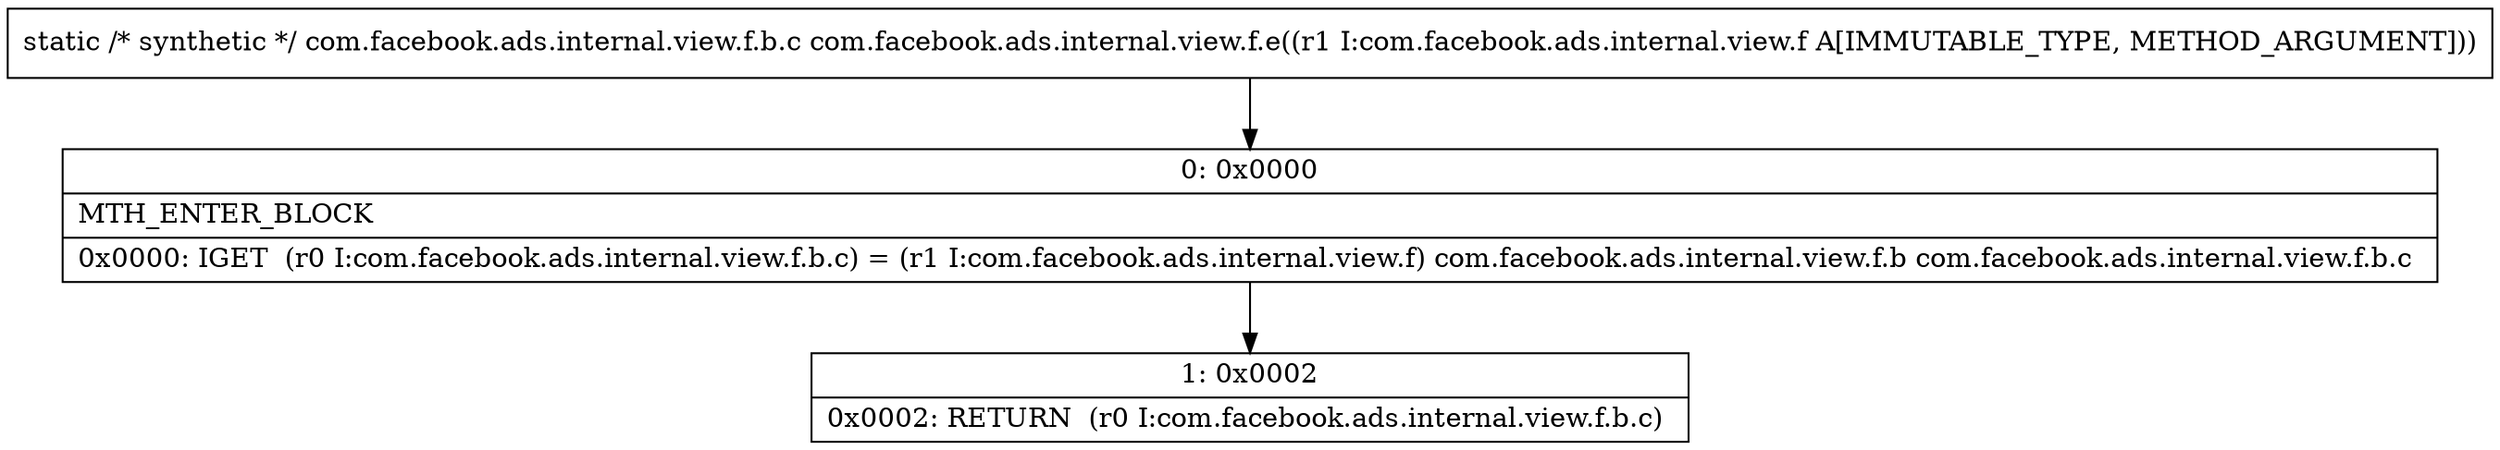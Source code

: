 digraph "CFG forcom.facebook.ads.internal.view.f.e(Lcom\/facebook\/ads\/internal\/view\/f;)Lcom\/facebook\/ads\/internal\/view\/f\/b\/c;" {
Node_0 [shape=record,label="{0\:\ 0x0000|MTH_ENTER_BLOCK\l|0x0000: IGET  (r0 I:com.facebook.ads.internal.view.f.b.c) = (r1 I:com.facebook.ads.internal.view.f) com.facebook.ads.internal.view.f.b com.facebook.ads.internal.view.f.b.c \l}"];
Node_1 [shape=record,label="{1\:\ 0x0002|0x0002: RETURN  (r0 I:com.facebook.ads.internal.view.f.b.c) \l}"];
MethodNode[shape=record,label="{static \/* synthetic *\/ com.facebook.ads.internal.view.f.b.c com.facebook.ads.internal.view.f.e((r1 I:com.facebook.ads.internal.view.f A[IMMUTABLE_TYPE, METHOD_ARGUMENT])) }"];
MethodNode -> Node_0;
Node_0 -> Node_1;
}

